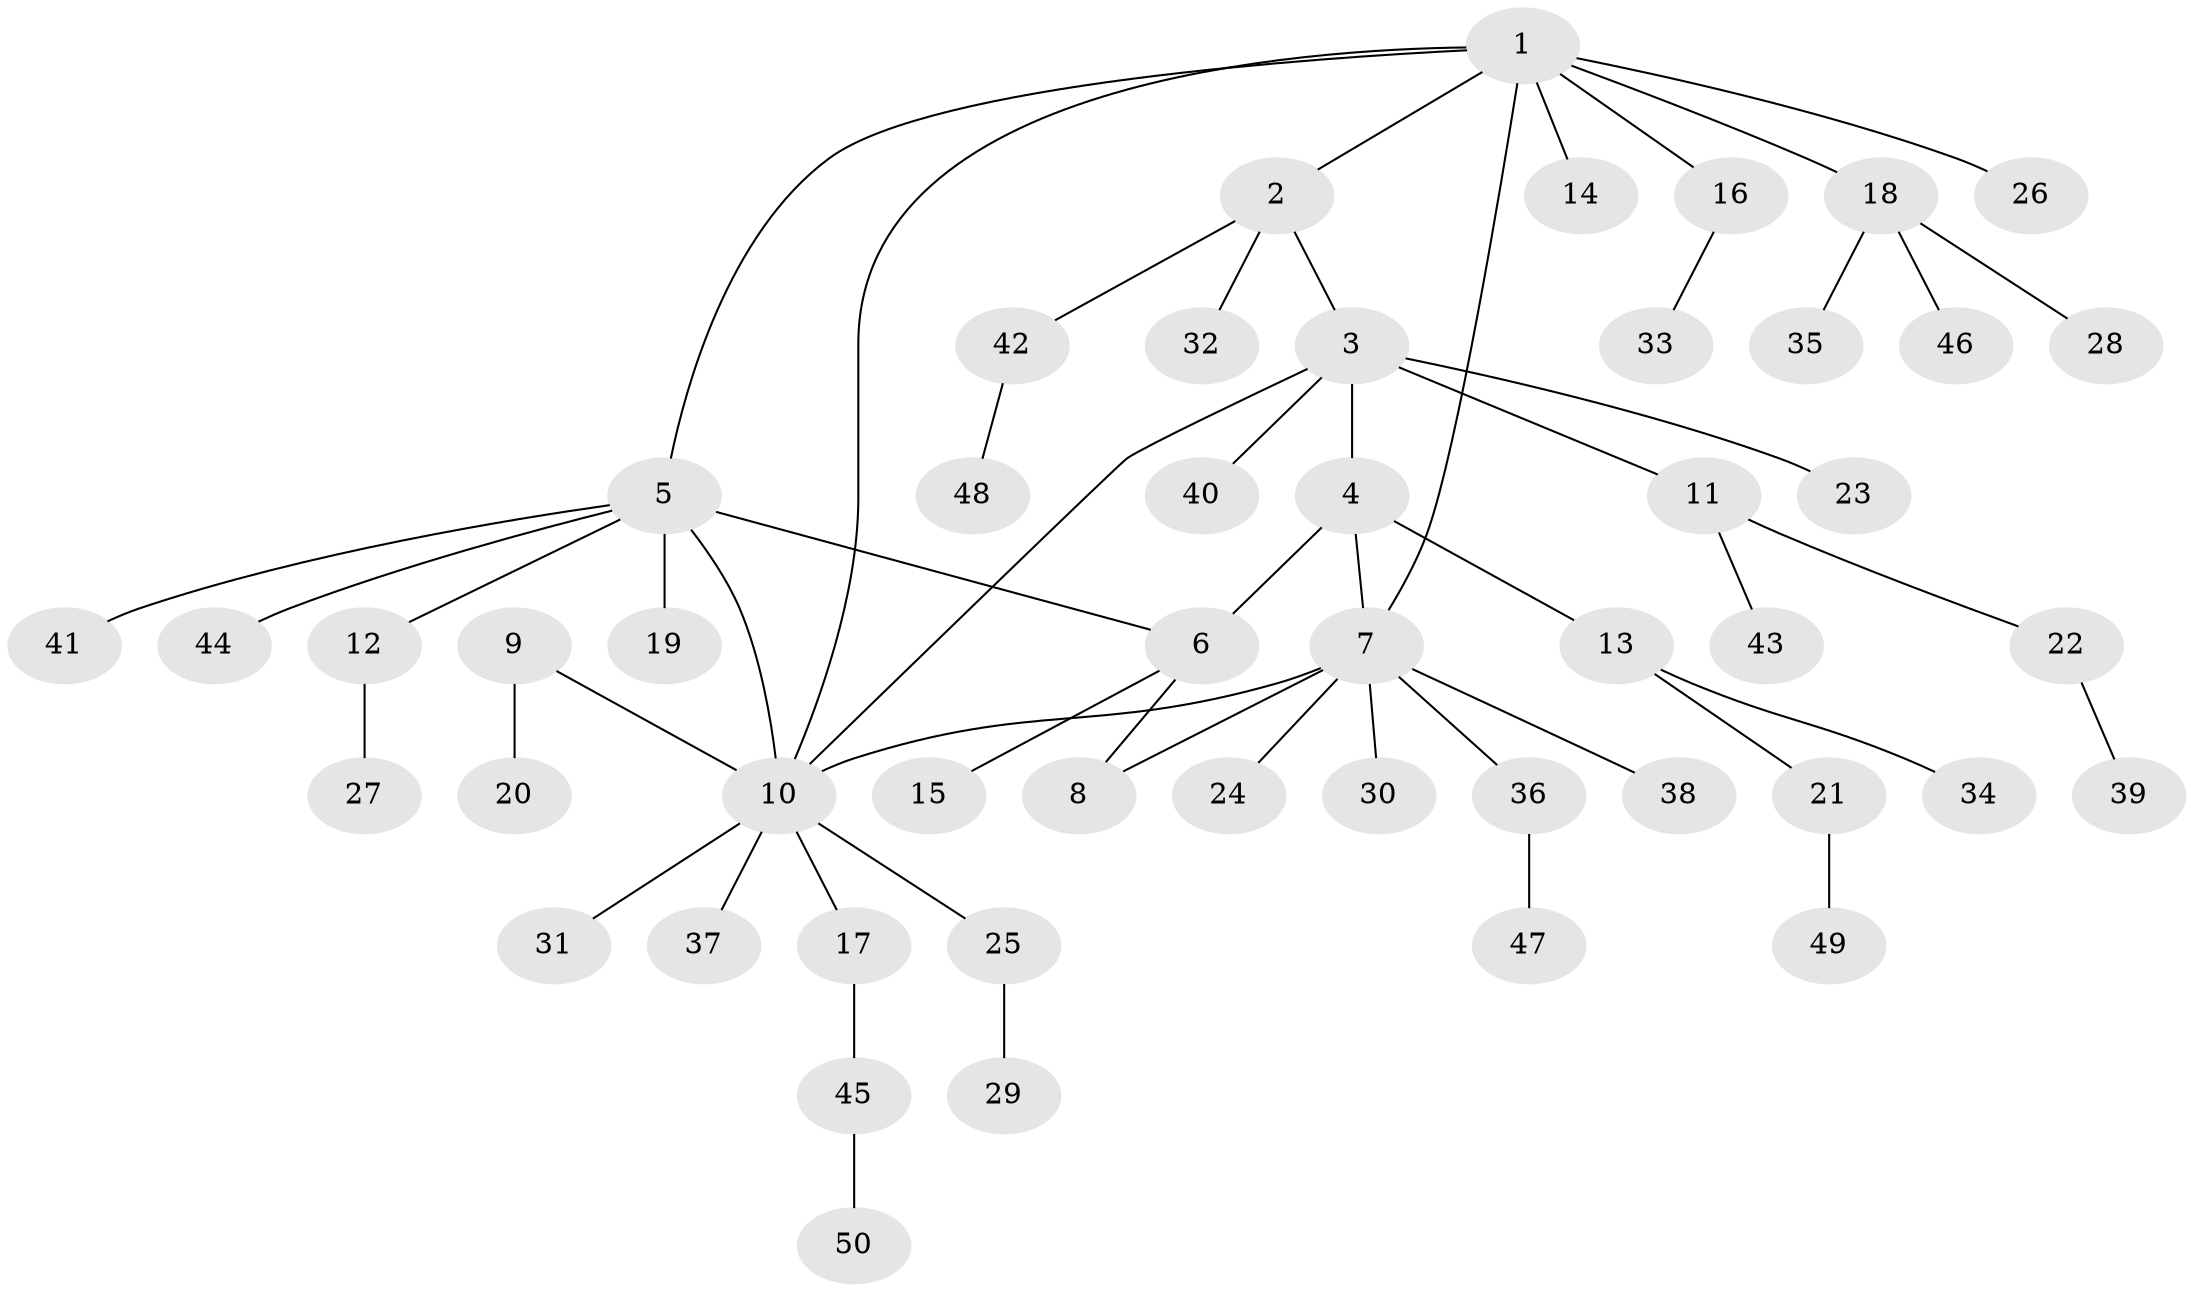 // Generated by graph-tools (version 1.1) at 2025/26/03/09/25 03:26:44]
// undirected, 50 vertices, 55 edges
graph export_dot {
graph [start="1"]
  node [color=gray90,style=filled];
  1;
  2;
  3;
  4;
  5;
  6;
  7;
  8;
  9;
  10;
  11;
  12;
  13;
  14;
  15;
  16;
  17;
  18;
  19;
  20;
  21;
  22;
  23;
  24;
  25;
  26;
  27;
  28;
  29;
  30;
  31;
  32;
  33;
  34;
  35;
  36;
  37;
  38;
  39;
  40;
  41;
  42;
  43;
  44;
  45;
  46;
  47;
  48;
  49;
  50;
  1 -- 2;
  1 -- 5;
  1 -- 7;
  1 -- 10;
  1 -- 14;
  1 -- 16;
  1 -- 18;
  1 -- 26;
  2 -- 3;
  2 -- 32;
  2 -- 42;
  3 -- 4;
  3 -- 10;
  3 -- 11;
  3 -- 23;
  3 -- 40;
  4 -- 6;
  4 -- 7;
  4 -- 13;
  5 -- 6;
  5 -- 10;
  5 -- 12;
  5 -- 19;
  5 -- 41;
  5 -- 44;
  6 -- 8;
  6 -- 15;
  7 -- 8;
  7 -- 10;
  7 -- 24;
  7 -- 30;
  7 -- 36;
  7 -- 38;
  9 -- 10;
  9 -- 20;
  10 -- 17;
  10 -- 25;
  10 -- 31;
  10 -- 37;
  11 -- 22;
  11 -- 43;
  12 -- 27;
  13 -- 21;
  13 -- 34;
  16 -- 33;
  17 -- 45;
  18 -- 28;
  18 -- 35;
  18 -- 46;
  21 -- 49;
  22 -- 39;
  25 -- 29;
  36 -- 47;
  42 -- 48;
  45 -- 50;
}
